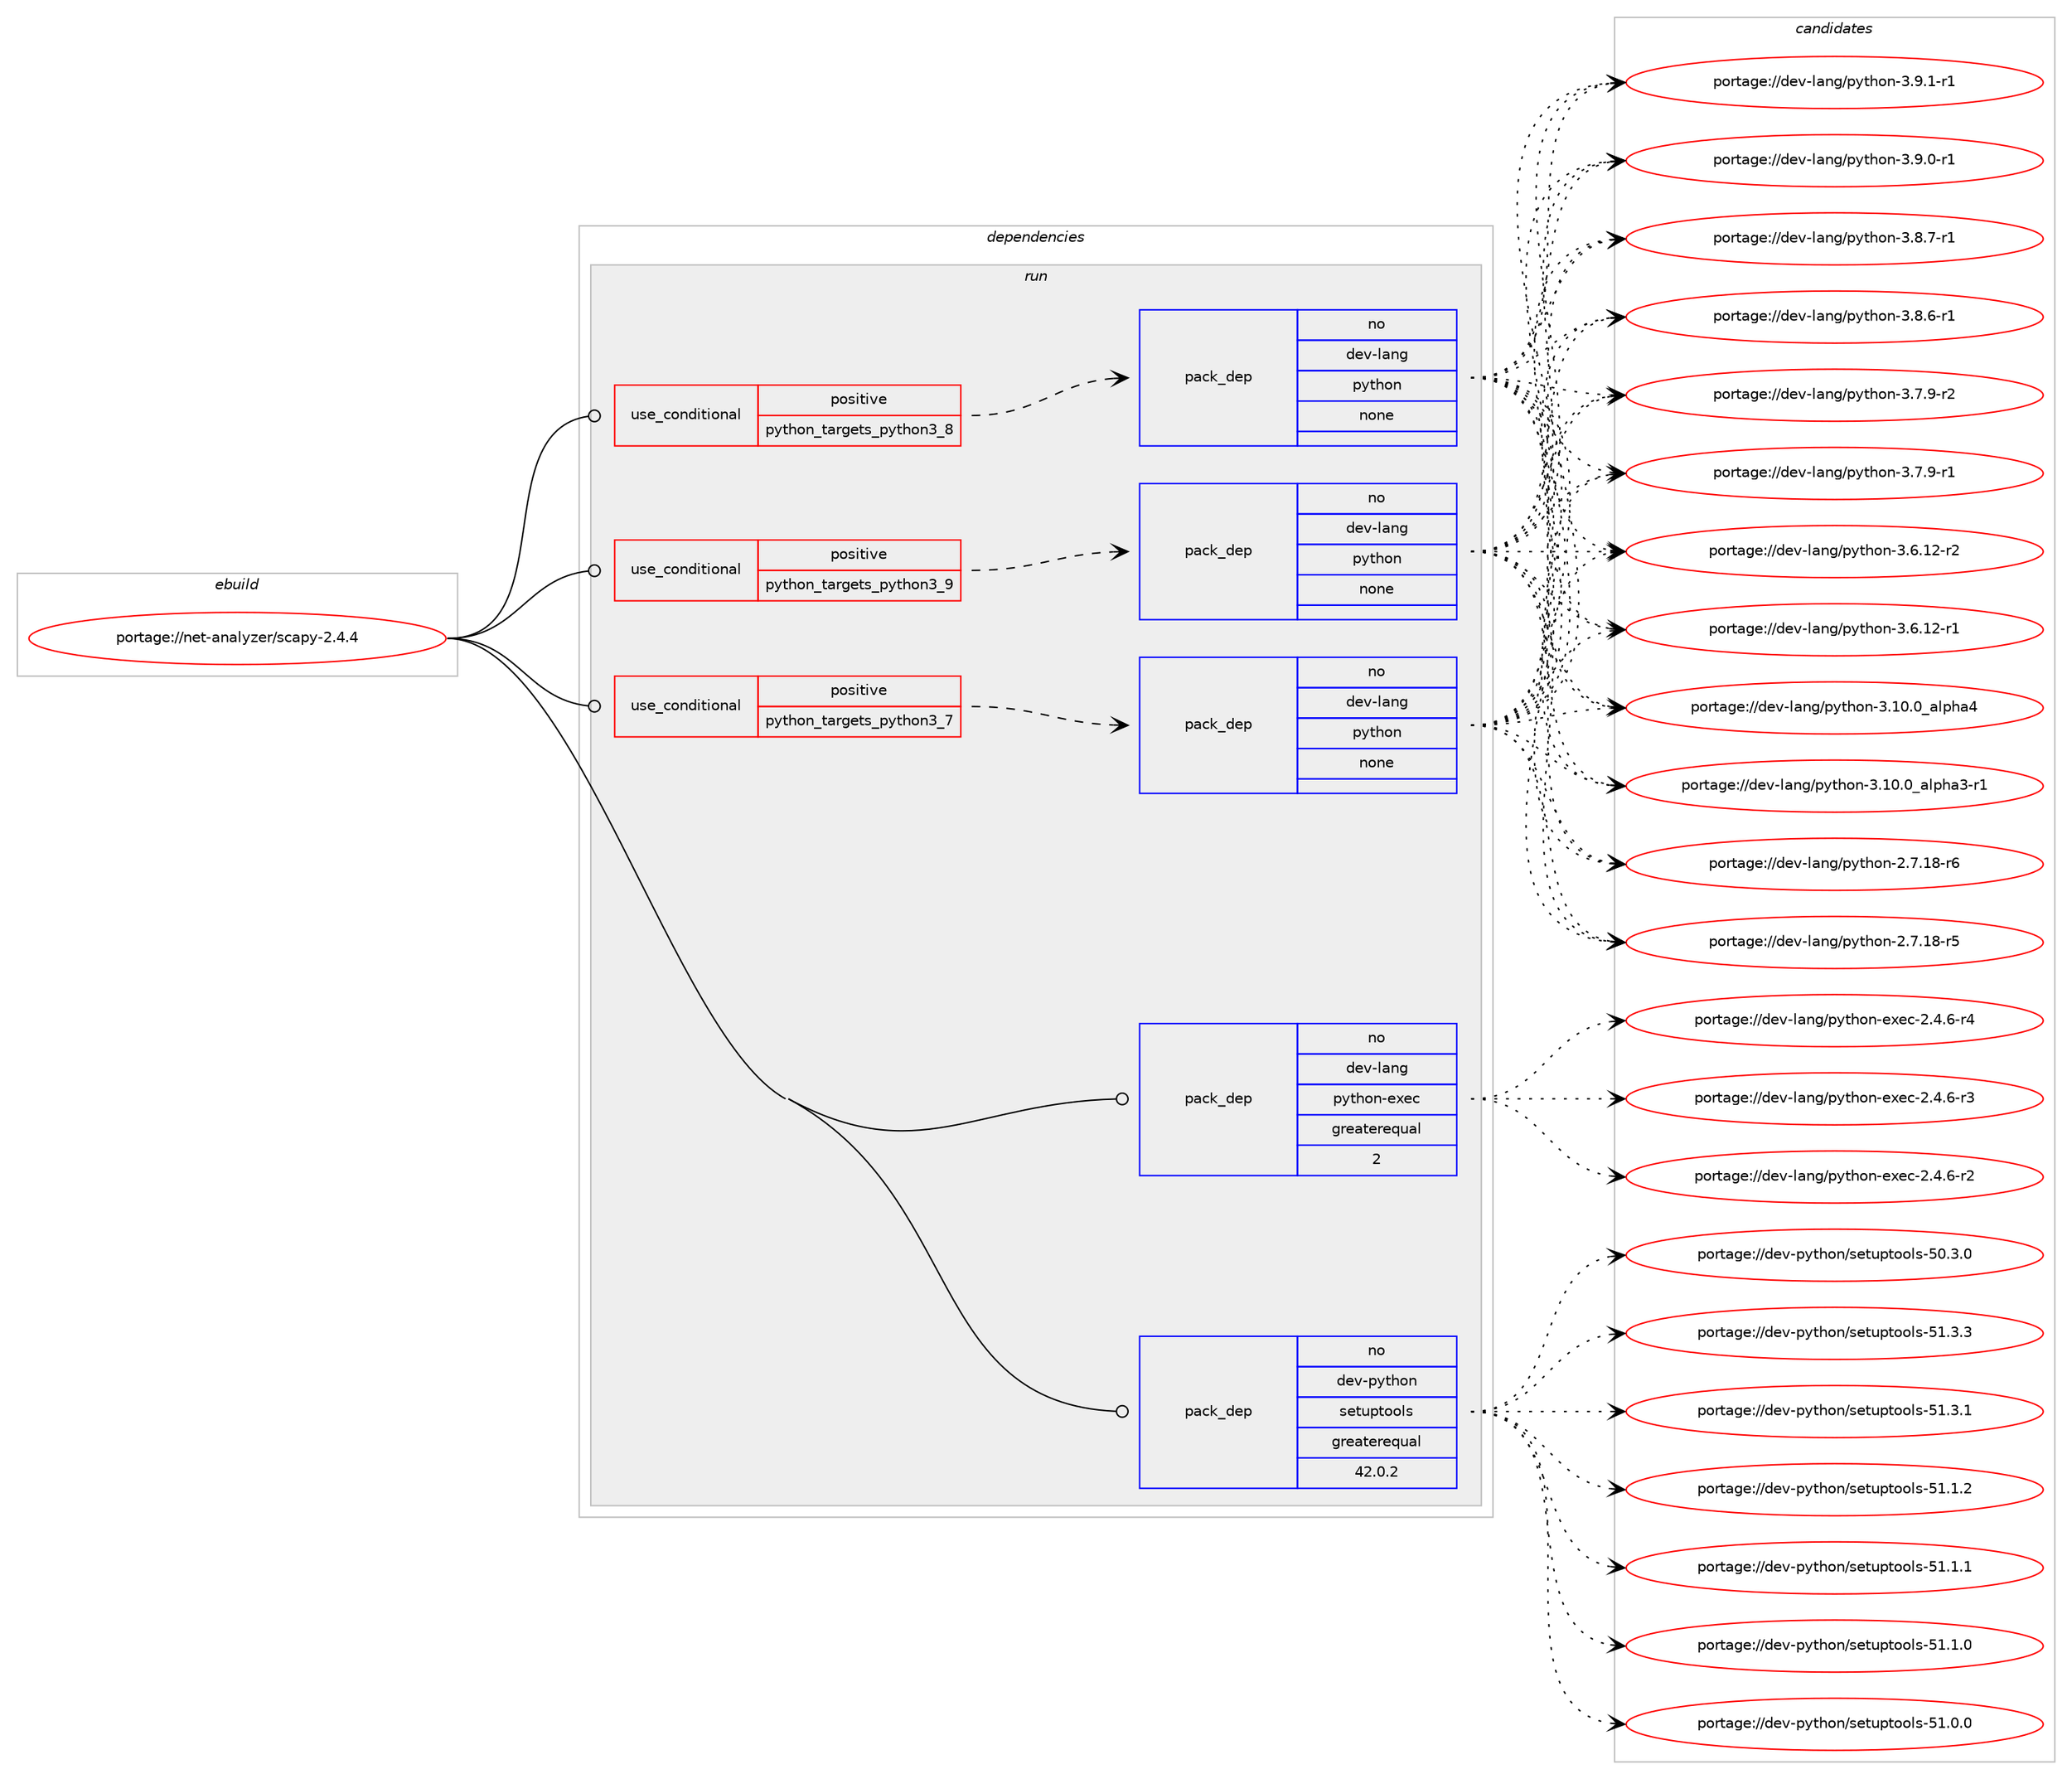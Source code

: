 digraph prolog {

# *************
# Graph options
# *************

newrank=true;
concentrate=true;
compound=true;
graph [rankdir=LR,fontname=Helvetica,fontsize=10,ranksep=1.5];#, ranksep=2.5, nodesep=0.2];
edge  [arrowhead=vee];
node  [fontname=Helvetica,fontsize=10];

# **********
# The ebuild
# **********

subgraph cluster_leftcol {
color=gray;
rank=same;
label=<<i>ebuild</i>>;
id [label="portage://net-analyzer/scapy-2.4.4", color=red, width=4, href="../net-analyzer/scapy-2.4.4.svg"];
}

# ****************
# The dependencies
# ****************

subgraph cluster_midcol {
color=gray;
label=<<i>dependencies</i>>;
subgraph cluster_compile {
fillcolor="#eeeeee";
style=filled;
label=<<i>compile</i>>;
}
subgraph cluster_compileandrun {
fillcolor="#eeeeee";
style=filled;
label=<<i>compile and run</i>>;
}
subgraph cluster_run {
fillcolor="#eeeeee";
style=filled;
label=<<i>run</i>>;
subgraph cond9864 {
dependency31960 [label=<<TABLE BORDER="0" CELLBORDER="1" CELLSPACING="0" CELLPADDING="4"><TR><TD ROWSPAN="3" CELLPADDING="10">use_conditional</TD></TR><TR><TD>positive</TD></TR><TR><TD>python_targets_python3_7</TD></TR></TABLE>>, shape=none, color=red];
subgraph pack21816 {
dependency31961 [label=<<TABLE BORDER="0" CELLBORDER="1" CELLSPACING="0" CELLPADDING="4" WIDTH="220"><TR><TD ROWSPAN="6" CELLPADDING="30">pack_dep</TD></TR><TR><TD WIDTH="110">no</TD></TR><TR><TD>dev-lang</TD></TR><TR><TD>python</TD></TR><TR><TD>none</TD></TR><TR><TD></TD></TR></TABLE>>, shape=none, color=blue];
}
dependency31960:e -> dependency31961:w [weight=20,style="dashed",arrowhead="vee"];
}
id:e -> dependency31960:w [weight=20,style="solid",arrowhead="odot"];
subgraph cond9865 {
dependency31962 [label=<<TABLE BORDER="0" CELLBORDER="1" CELLSPACING="0" CELLPADDING="4"><TR><TD ROWSPAN="3" CELLPADDING="10">use_conditional</TD></TR><TR><TD>positive</TD></TR><TR><TD>python_targets_python3_8</TD></TR></TABLE>>, shape=none, color=red];
subgraph pack21817 {
dependency31963 [label=<<TABLE BORDER="0" CELLBORDER="1" CELLSPACING="0" CELLPADDING="4" WIDTH="220"><TR><TD ROWSPAN="6" CELLPADDING="30">pack_dep</TD></TR><TR><TD WIDTH="110">no</TD></TR><TR><TD>dev-lang</TD></TR><TR><TD>python</TD></TR><TR><TD>none</TD></TR><TR><TD></TD></TR></TABLE>>, shape=none, color=blue];
}
dependency31962:e -> dependency31963:w [weight=20,style="dashed",arrowhead="vee"];
}
id:e -> dependency31962:w [weight=20,style="solid",arrowhead="odot"];
subgraph cond9866 {
dependency31964 [label=<<TABLE BORDER="0" CELLBORDER="1" CELLSPACING="0" CELLPADDING="4"><TR><TD ROWSPAN="3" CELLPADDING="10">use_conditional</TD></TR><TR><TD>positive</TD></TR><TR><TD>python_targets_python3_9</TD></TR></TABLE>>, shape=none, color=red];
subgraph pack21818 {
dependency31965 [label=<<TABLE BORDER="0" CELLBORDER="1" CELLSPACING="0" CELLPADDING="4" WIDTH="220"><TR><TD ROWSPAN="6" CELLPADDING="30">pack_dep</TD></TR><TR><TD WIDTH="110">no</TD></TR><TR><TD>dev-lang</TD></TR><TR><TD>python</TD></TR><TR><TD>none</TD></TR><TR><TD></TD></TR></TABLE>>, shape=none, color=blue];
}
dependency31964:e -> dependency31965:w [weight=20,style="dashed",arrowhead="vee"];
}
id:e -> dependency31964:w [weight=20,style="solid",arrowhead="odot"];
subgraph pack21819 {
dependency31966 [label=<<TABLE BORDER="0" CELLBORDER="1" CELLSPACING="0" CELLPADDING="4" WIDTH="220"><TR><TD ROWSPAN="6" CELLPADDING="30">pack_dep</TD></TR><TR><TD WIDTH="110">no</TD></TR><TR><TD>dev-lang</TD></TR><TR><TD>python-exec</TD></TR><TR><TD>greaterequal</TD></TR><TR><TD>2</TD></TR></TABLE>>, shape=none, color=blue];
}
id:e -> dependency31966:w [weight=20,style="solid",arrowhead="odot"];
subgraph pack21820 {
dependency31967 [label=<<TABLE BORDER="0" CELLBORDER="1" CELLSPACING="0" CELLPADDING="4" WIDTH="220"><TR><TD ROWSPAN="6" CELLPADDING="30">pack_dep</TD></TR><TR><TD WIDTH="110">no</TD></TR><TR><TD>dev-python</TD></TR><TR><TD>setuptools</TD></TR><TR><TD>greaterequal</TD></TR><TR><TD>42.0.2</TD></TR></TABLE>>, shape=none, color=blue];
}
id:e -> dependency31967:w [weight=20,style="solid",arrowhead="odot"];
}
}

# **************
# The candidates
# **************

subgraph cluster_choices {
rank=same;
color=gray;
label=<<i>candidates</i>>;

subgraph choice21816 {
color=black;
nodesep=1;
choice1001011184510897110103471121211161041111104551465746494511449 [label="portage://dev-lang/python-3.9.1-r1", color=red, width=4,href="../dev-lang/python-3.9.1-r1.svg"];
choice1001011184510897110103471121211161041111104551465746484511449 [label="portage://dev-lang/python-3.9.0-r1", color=red, width=4,href="../dev-lang/python-3.9.0-r1.svg"];
choice1001011184510897110103471121211161041111104551465646554511449 [label="portage://dev-lang/python-3.8.7-r1", color=red, width=4,href="../dev-lang/python-3.8.7-r1.svg"];
choice1001011184510897110103471121211161041111104551465646544511449 [label="portage://dev-lang/python-3.8.6-r1", color=red, width=4,href="../dev-lang/python-3.8.6-r1.svg"];
choice1001011184510897110103471121211161041111104551465546574511450 [label="portage://dev-lang/python-3.7.9-r2", color=red, width=4,href="../dev-lang/python-3.7.9-r2.svg"];
choice1001011184510897110103471121211161041111104551465546574511449 [label="portage://dev-lang/python-3.7.9-r1", color=red, width=4,href="../dev-lang/python-3.7.9-r1.svg"];
choice100101118451089711010347112121116104111110455146544649504511450 [label="portage://dev-lang/python-3.6.12-r2", color=red, width=4,href="../dev-lang/python-3.6.12-r2.svg"];
choice100101118451089711010347112121116104111110455146544649504511449 [label="portage://dev-lang/python-3.6.12-r1", color=red, width=4,href="../dev-lang/python-3.6.12-r1.svg"];
choice1001011184510897110103471121211161041111104551464948464895971081121049752 [label="portage://dev-lang/python-3.10.0_alpha4", color=red, width=4,href="../dev-lang/python-3.10.0_alpha4.svg"];
choice10010111845108971101034711212111610411111045514649484648959710811210497514511449 [label="portage://dev-lang/python-3.10.0_alpha3-r1", color=red, width=4,href="../dev-lang/python-3.10.0_alpha3-r1.svg"];
choice100101118451089711010347112121116104111110455046554649564511454 [label="portage://dev-lang/python-2.7.18-r6", color=red, width=4,href="../dev-lang/python-2.7.18-r6.svg"];
choice100101118451089711010347112121116104111110455046554649564511453 [label="portage://dev-lang/python-2.7.18-r5", color=red, width=4,href="../dev-lang/python-2.7.18-r5.svg"];
dependency31961:e -> choice1001011184510897110103471121211161041111104551465746494511449:w [style=dotted,weight="100"];
dependency31961:e -> choice1001011184510897110103471121211161041111104551465746484511449:w [style=dotted,weight="100"];
dependency31961:e -> choice1001011184510897110103471121211161041111104551465646554511449:w [style=dotted,weight="100"];
dependency31961:e -> choice1001011184510897110103471121211161041111104551465646544511449:w [style=dotted,weight="100"];
dependency31961:e -> choice1001011184510897110103471121211161041111104551465546574511450:w [style=dotted,weight="100"];
dependency31961:e -> choice1001011184510897110103471121211161041111104551465546574511449:w [style=dotted,weight="100"];
dependency31961:e -> choice100101118451089711010347112121116104111110455146544649504511450:w [style=dotted,weight="100"];
dependency31961:e -> choice100101118451089711010347112121116104111110455146544649504511449:w [style=dotted,weight="100"];
dependency31961:e -> choice1001011184510897110103471121211161041111104551464948464895971081121049752:w [style=dotted,weight="100"];
dependency31961:e -> choice10010111845108971101034711212111610411111045514649484648959710811210497514511449:w [style=dotted,weight="100"];
dependency31961:e -> choice100101118451089711010347112121116104111110455046554649564511454:w [style=dotted,weight="100"];
dependency31961:e -> choice100101118451089711010347112121116104111110455046554649564511453:w [style=dotted,weight="100"];
}
subgraph choice21817 {
color=black;
nodesep=1;
choice1001011184510897110103471121211161041111104551465746494511449 [label="portage://dev-lang/python-3.9.1-r1", color=red, width=4,href="../dev-lang/python-3.9.1-r1.svg"];
choice1001011184510897110103471121211161041111104551465746484511449 [label="portage://dev-lang/python-3.9.0-r1", color=red, width=4,href="../dev-lang/python-3.9.0-r1.svg"];
choice1001011184510897110103471121211161041111104551465646554511449 [label="portage://dev-lang/python-3.8.7-r1", color=red, width=4,href="../dev-lang/python-3.8.7-r1.svg"];
choice1001011184510897110103471121211161041111104551465646544511449 [label="portage://dev-lang/python-3.8.6-r1", color=red, width=4,href="../dev-lang/python-3.8.6-r1.svg"];
choice1001011184510897110103471121211161041111104551465546574511450 [label="portage://dev-lang/python-3.7.9-r2", color=red, width=4,href="../dev-lang/python-3.7.9-r2.svg"];
choice1001011184510897110103471121211161041111104551465546574511449 [label="portage://dev-lang/python-3.7.9-r1", color=red, width=4,href="../dev-lang/python-3.7.9-r1.svg"];
choice100101118451089711010347112121116104111110455146544649504511450 [label="portage://dev-lang/python-3.6.12-r2", color=red, width=4,href="../dev-lang/python-3.6.12-r2.svg"];
choice100101118451089711010347112121116104111110455146544649504511449 [label="portage://dev-lang/python-3.6.12-r1", color=red, width=4,href="../dev-lang/python-3.6.12-r1.svg"];
choice1001011184510897110103471121211161041111104551464948464895971081121049752 [label="portage://dev-lang/python-3.10.0_alpha4", color=red, width=4,href="../dev-lang/python-3.10.0_alpha4.svg"];
choice10010111845108971101034711212111610411111045514649484648959710811210497514511449 [label="portage://dev-lang/python-3.10.0_alpha3-r1", color=red, width=4,href="../dev-lang/python-3.10.0_alpha3-r1.svg"];
choice100101118451089711010347112121116104111110455046554649564511454 [label="portage://dev-lang/python-2.7.18-r6", color=red, width=4,href="../dev-lang/python-2.7.18-r6.svg"];
choice100101118451089711010347112121116104111110455046554649564511453 [label="portage://dev-lang/python-2.7.18-r5", color=red, width=4,href="../dev-lang/python-2.7.18-r5.svg"];
dependency31963:e -> choice1001011184510897110103471121211161041111104551465746494511449:w [style=dotted,weight="100"];
dependency31963:e -> choice1001011184510897110103471121211161041111104551465746484511449:w [style=dotted,weight="100"];
dependency31963:e -> choice1001011184510897110103471121211161041111104551465646554511449:w [style=dotted,weight="100"];
dependency31963:e -> choice1001011184510897110103471121211161041111104551465646544511449:w [style=dotted,weight="100"];
dependency31963:e -> choice1001011184510897110103471121211161041111104551465546574511450:w [style=dotted,weight="100"];
dependency31963:e -> choice1001011184510897110103471121211161041111104551465546574511449:w [style=dotted,weight="100"];
dependency31963:e -> choice100101118451089711010347112121116104111110455146544649504511450:w [style=dotted,weight="100"];
dependency31963:e -> choice100101118451089711010347112121116104111110455146544649504511449:w [style=dotted,weight="100"];
dependency31963:e -> choice1001011184510897110103471121211161041111104551464948464895971081121049752:w [style=dotted,weight="100"];
dependency31963:e -> choice10010111845108971101034711212111610411111045514649484648959710811210497514511449:w [style=dotted,weight="100"];
dependency31963:e -> choice100101118451089711010347112121116104111110455046554649564511454:w [style=dotted,weight="100"];
dependency31963:e -> choice100101118451089711010347112121116104111110455046554649564511453:w [style=dotted,weight="100"];
}
subgraph choice21818 {
color=black;
nodesep=1;
choice1001011184510897110103471121211161041111104551465746494511449 [label="portage://dev-lang/python-3.9.1-r1", color=red, width=4,href="../dev-lang/python-3.9.1-r1.svg"];
choice1001011184510897110103471121211161041111104551465746484511449 [label="portage://dev-lang/python-3.9.0-r1", color=red, width=4,href="../dev-lang/python-3.9.0-r1.svg"];
choice1001011184510897110103471121211161041111104551465646554511449 [label="portage://dev-lang/python-3.8.7-r1", color=red, width=4,href="../dev-lang/python-3.8.7-r1.svg"];
choice1001011184510897110103471121211161041111104551465646544511449 [label="portage://dev-lang/python-3.8.6-r1", color=red, width=4,href="../dev-lang/python-3.8.6-r1.svg"];
choice1001011184510897110103471121211161041111104551465546574511450 [label="portage://dev-lang/python-3.7.9-r2", color=red, width=4,href="../dev-lang/python-3.7.9-r2.svg"];
choice1001011184510897110103471121211161041111104551465546574511449 [label="portage://dev-lang/python-3.7.9-r1", color=red, width=4,href="../dev-lang/python-3.7.9-r1.svg"];
choice100101118451089711010347112121116104111110455146544649504511450 [label="portage://dev-lang/python-3.6.12-r2", color=red, width=4,href="../dev-lang/python-3.6.12-r2.svg"];
choice100101118451089711010347112121116104111110455146544649504511449 [label="portage://dev-lang/python-3.6.12-r1", color=red, width=4,href="../dev-lang/python-3.6.12-r1.svg"];
choice1001011184510897110103471121211161041111104551464948464895971081121049752 [label="portage://dev-lang/python-3.10.0_alpha4", color=red, width=4,href="../dev-lang/python-3.10.0_alpha4.svg"];
choice10010111845108971101034711212111610411111045514649484648959710811210497514511449 [label="portage://dev-lang/python-3.10.0_alpha3-r1", color=red, width=4,href="../dev-lang/python-3.10.0_alpha3-r1.svg"];
choice100101118451089711010347112121116104111110455046554649564511454 [label="portage://dev-lang/python-2.7.18-r6", color=red, width=4,href="../dev-lang/python-2.7.18-r6.svg"];
choice100101118451089711010347112121116104111110455046554649564511453 [label="portage://dev-lang/python-2.7.18-r5", color=red, width=4,href="../dev-lang/python-2.7.18-r5.svg"];
dependency31965:e -> choice1001011184510897110103471121211161041111104551465746494511449:w [style=dotted,weight="100"];
dependency31965:e -> choice1001011184510897110103471121211161041111104551465746484511449:w [style=dotted,weight="100"];
dependency31965:e -> choice1001011184510897110103471121211161041111104551465646554511449:w [style=dotted,weight="100"];
dependency31965:e -> choice1001011184510897110103471121211161041111104551465646544511449:w [style=dotted,weight="100"];
dependency31965:e -> choice1001011184510897110103471121211161041111104551465546574511450:w [style=dotted,weight="100"];
dependency31965:e -> choice1001011184510897110103471121211161041111104551465546574511449:w [style=dotted,weight="100"];
dependency31965:e -> choice100101118451089711010347112121116104111110455146544649504511450:w [style=dotted,weight="100"];
dependency31965:e -> choice100101118451089711010347112121116104111110455146544649504511449:w [style=dotted,weight="100"];
dependency31965:e -> choice1001011184510897110103471121211161041111104551464948464895971081121049752:w [style=dotted,weight="100"];
dependency31965:e -> choice10010111845108971101034711212111610411111045514649484648959710811210497514511449:w [style=dotted,weight="100"];
dependency31965:e -> choice100101118451089711010347112121116104111110455046554649564511454:w [style=dotted,weight="100"];
dependency31965:e -> choice100101118451089711010347112121116104111110455046554649564511453:w [style=dotted,weight="100"];
}
subgraph choice21819 {
color=black;
nodesep=1;
choice10010111845108971101034711212111610411111045101120101994550465246544511452 [label="portage://dev-lang/python-exec-2.4.6-r4", color=red, width=4,href="../dev-lang/python-exec-2.4.6-r4.svg"];
choice10010111845108971101034711212111610411111045101120101994550465246544511451 [label="portage://dev-lang/python-exec-2.4.6-r3", color=red, width=4,href="../dev-lang/python-exec-2.4.6-r3.svg"];
choice10010111845108971101034711212111610411111045101120101994550465246544511450 [label="portage://dev-lang/python-exec-2.4.6-r2", color=red, width=4,href="../dev-lang/python-exec-2.4.6-r2.svg"];
dependency31966:e -> choice10010111845108971101034711212111610411111045101120101994550465246544511452:w [style=dotted,weight="100"];
dependency31966:e -> choice10010111845108971101034711212111610411111045101120101994550465246544511451:w [style=dotted,weight="100"];
dependency31966:e -> choice10010111845108971101034711212111610411111045101120101994550465246544511450:w [style=dotted,weight="100"];
}
subgraph choice21820 {
color=black;
nodesep=1;
choice100101118451121211161041111104711510111611711211611111110811545534946514651 [label="portage://dev-python/setuptools-51.3.3", color=red, width=4,href="../dev-python/setuptools-51.3.3.svg"];
choice100101118451121211161041111104711510111611711211611111110811545534946514649 [label="portage://dev-python/setuptools-51.3.1", color=red, width=4,href="../dev-python/setuptools-51.3.1.svg"];
choice100101118451121211161041111104711510111611711211611111110811545534946494650 [label="portage://dev-python/setuptools-51.1.2", color=red, width=4,href="../dev-python/setuptools-51.1.2.svg"];
choice100101118451121211161041111104711510111611711211611111110811545534946494649 [label="portage://dev-python/setuptools-51.1.1", color=red, width=4,href="../dev-python/setuptools-51.1.1.svg"];
choice100101118451121211161041111104711510111611711211611111110811545534946494648 [label="portage://dev-python/setuptools-51.1.0", color=red, width=4,href="../dev-python/setuptools-51.1.0.svg"];
choice100101118451121211161041111104711510111611711211611111110811545534946484648 [label="portage://dev-python/setuptools-51.0.0", color=red, width=4,href="../dev-python/setuptools-51.0.0.svg"];
choice100101118451121211161041111104711510111611711211611111110811545534846514648 [label="portage://dev-python/setuptools-50.3.0", color=red, width=4,href="../dev-python/setuptools-50.3.0.svg"];
dependency31967:e -> choice100101118451121211161041111104711510111611711211611111110811545534946514651:w [style=dotted,weight="100"];
dependency31967:e -> choice100101118451121211161041111104711510111611711211611111110811545534946514649:w [style=dotted,weight="100"];
dependency31967:e -> choice100101118451121211161041111104711510111611711211611111110811545534946494650:w [style=dotted,weight="100"];
dependency31967:e -> choice100101118451121211161041111104711510111611711211611111110811545534946494649:w [style=dotted,weight="100"];
dependency31967:e -> choice100101118451121211161041111104711510111611711211611111110811545534946494648:w [style=dotted,weight="100"];
dependency31967:e -> choice100101118451121211161041111104711510111611711211611111110811545534946484648:w [style=dotted,weight="100"];
dependency31967:e -> choice100101118451121211161041111104711510111611711211611111110811545534846514648:w [style=dotted,weight="100"];
}
}

}
